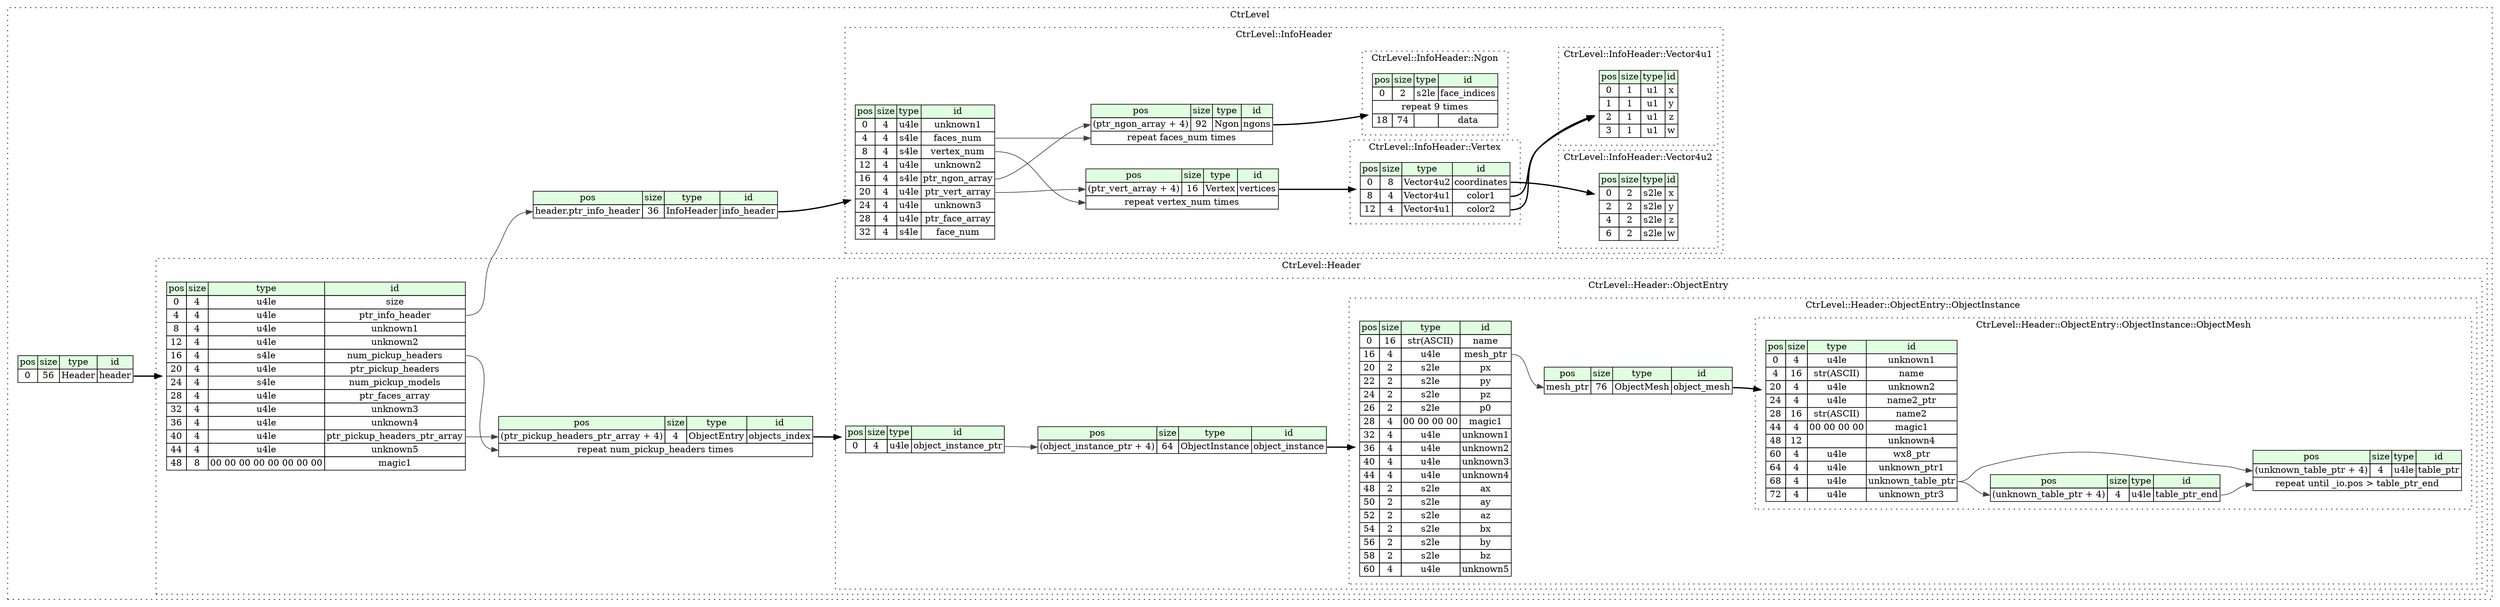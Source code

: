 digraph {
	rankdir=LR;
	node [shape=plaintext];
	subgraph cluster__ctr_level {
		label="CtrLevel";
		graph[style=dotted];

		ctr_level__seq [label=<<TABLE BORDER="0" CELLBORDER="1" CELLSPACING="0">
			<TR><TD BGCOLOR="#E0FFE0">pos</TD><TD BGCOLOR="#E0FFE0">size</TD><TD BGCOLOR="#E0FFE0">type</TD><TD BGCOLOR="#E0FFE0">id</TD></TR>
			<TR><TD PORT="header_pos">0</TD><TD PORT="header_size">56</TD><TD>Header</TD><TD PORT="header_type">header</TD></TR>
		</TABLE>>];
		ctr_level__inst__info_header [label=<<TABLE BORDER="0" CELLBORDER="1" CELLSPACING="0">
			<TR><TD BGCOLOR="#E0FFE0">pos</TD><TD BGCOLOR="#E0FFE0">size</TD><TD BGCOLOR="#E0FFE0">type</TD><TD BGCOLOR="#E0FFE0">id</TD></TR>
			<TR><TD PORT="info_header_pos">header.ptr_info_header</TD><TD PORT="info_header_size">36</TD><TD>InfoHeader</TD><TD PORT="info_header_type">info_header</TD></TR>
		</TABLE>>];
		subgraph cluster__header {
			label="CtrLevel::Header";
			graph[style=dotted];

			header__seq [label=<<TABLE BORDER="0" CELLBORDER="1" CELLSPACING="0">
				<TR><TD BGCOLOR="#E0FFE0">pos</TD><TD BGCOLOR="#E0FFE0">size</TD><TD BGCOLOR="#E0FFE0">type</TD><TD BGCOLOR="#E0FFE0">id</TD></TR>
				<TR><TD PORT="size_pos">0</TD><TD PORT="size_size">4</TD><TD>u4le</TD><TD PORT="size_type">size</TD></TR>
				<TR><TD PORT="ptr_info_header_pos">4</TD><TD PORT="ptr_info_header_size">4</TD><TD>u4le</TD><TD PORT="ptr_info_header_type">ptr_info_header</TD></TR>
				<TR><TD PORT="unknown1_pos">8</TD><TD PORT="unknown1_size">4</TD><TD>u4le</TD><TD PORT="unknown1_type">unknown1</TD></TR>
				<TR><TD PORT="unknown2_pos">12</TD><TD PORT="unknown2_size">4</TD><TD>u4le</TD><TD PORT="unknown2_type">unknown2</TD></TR>
				<TR><TD PORT="num_pickup_headers_pos">16</TD><TD PORT="num_pickup_headers_size">4</TD><TD>s4le</TD><TD PORT="num_pickup_headers_type">num_pickup_headers</TD></TR>
				<TR><TD PORT="ptr_pickup_headers_pos">20</TD><TD PORT="ptr_pickup_headers_size">4</TD><TD>u4le</TD><TD PORT="ptr_pickup_headers_type">ptr_pickup_headers</TD></TR>
				<TR><TD PORT="num_pickup_models_pos">24</TD><TD PORT="num_pickup_models_size">4</TD><TD>s4le</TD><TD PORT="num_pickup_models_type">num_pickup_models</TD></TR>
				<TR><TD PORT="ptr_faces_array_pos">28</TD><TD PORT="ptr_faces_array_size">4</TD><TD>u4le</TD><TD PORT="ptr_faces_array_type">ptr_faces_array</TD></TR>
				<TR><TD PORT="unknown3_pos">32</TD><TD PORT="unknown3_size">4</TD><TD>u4le</TD><TD PORT="unknown3_type">unknown3</TD></TR>
				<TR><TD PORT="unknown4_pos">36</TD><TD PORT="unknown4_size">4</TD><TD>u4le</TD><TD PORT="unknown4_type">unknown4</TD></TR>
				<TR><TD PORT="ptr_pickup_headers_ptr_array_pos">40</TD><TD PORT="ptr_pickup_headers_ptr_array_size">4</TD><TD>u4le</TD><TD PORT="ptr_pickup_headers_ptr_array_type">ptr_pickup_headers_ptr_array</TD></TR>
				<TR><TD PORT="unknown5_pos">44</TD><TD PORT="unknown5_size">4</TD><TD>u4le</TD><TD PORT="unknown5_type">unknown5</TD></TR>
				<TR><TD PORT="magic1_pos">48</TD><TD PORT="magic1_size">8</TD><TD>00 00 00 00 00 00 00 00</TD><TD PORT="magic1_type">magic1</TD></TR>
			</TABLE>>];
			header__inst__objects_index [label=<<TABLE BORDER="0" CELLBORDER="1" CELLSPACING="0">
				<TR><TD BGCOLOR="#E0FFE0">pos</TD><TD BGCOLOR="#E0FFE0">size</TD><TD BGCOLOR="#E0FFE0">type</TD><TD BGCOLOR="#E0FFE0">id</TD></TR>
				<TR><TD PORT="objects_index_pos">(ptr_pickup_headers_ptr_array + 4)</TD><TD PORT="objects_index_size">4</TD><TD>ObjectEntry</TD><TD PORT="objects_index_type">objects_index</TD></TR>
				<TR><TD COLSPAN="4" PORT="objects_index__repeat">repeat num_pickup_headers times</TD></TR>
			</TABLE>>];
			subgraph cluster__object_entry {
				label="CtrLevel::Header::ObjectEntry";
				graph[style=dotted];

				object_entry__seq [label=<<TABLE BORDER="0" CELLBORDER="1" CELLSPACING="0">
					<TR><TD BGCOLOR="#E0FFE0">pos</TD><TD BGCOLOR="#E0FFE0">size</TD><TD BGCOLOR="#E0FFE0">type</TD><TD BGCOLOR="#E0FFE0">id</TD></TR>
					<TR><TD PORT="object_instance_ptr_pos">0</TD><TD PORT="object_instance_ptr_size">4</TD><TD>u4le</TD><TD PORT="object_instance_ptr_type">object_instance_ptr</TD></TR>
				</TABLE>>];
				object_entry__inst__object_instance [label=<<TABLE BORDER="0" CELLBORDER="1" CELLSPACING="0">
					<TR><TD BGCOLOR="#E0FFE0">pos</TD><TD BGCOLOR="#E0FFE0">size</TD><TD BGCOLOR="#E0FFE0">type</TD><TD BGCOLOR="#E0FFE0">id</TD></TR>
					<TR><TD PORT="object_instance_pos">(object_instance_ptr + 4)</TD><TD PORT="object_instance_size">64</TD><TD>ObjectInstance</TD><TD PORT="object_instance_type">object_instance</TD></TR>
				</TABLE>>];
				subgraph cluster__object_instance {
					label="CtrLevel::Header::ObjectEntry::ObjectInstance";
					graph[style=dotted];

					object_instance__seq [label=<<TABLE BORDER="0" CELLBORDER="1" CELLSPACING="0">
						<TR><TD BGCOLOR="#E0FFE0">pos</TD><TD BGCOLOR="#E0FFE0">size</TD><TD BGCOLOR="#E0FFE0">type</TD><TD BGCOLOR="#E0FFE0">id</TD></TR>
						<TR><TD PORT="name_pos">0</TD><TD PORT="name_size">16</TD><TD>str(ASCII)</TD><TD PORT="name_type">name</TD></TR>
						<TR><TD PORT="mesh_ptr_pos">16</TD><TD PORT="mesh_ptr_size">4</TD><TD>u4le</TD><TD PORT="mesh_ptr_type">mesh_ptr</TD></TR>
						<TR><TD PORT="px_pos">20</TD><TD PORT="px_size">2</TD><TD>s2le</TD><TD PORT="px_type">px</TD></TR>
						<TR><TD PORT="py_pos">22</TD><TD PORT="py_size">2</TD><TD>s2le</TD><TD PORT="py_type">py</TD></TR>
						<TR><TD PORT="pz_pos">24</TD><TD PORT="pz_size">2</TD><TD>s2le</TD><TD PORT="pz_type">pz</TD></TR>
						<TR><TD PORT="p0_pos">26</TD><TD PORT="p0_size">2</TD><TD>s2le</TD><TD PORT="p0_type">p0</TD></TR>
						<TR><TD PORT="magic1_pos">28</TD><TD PORT="magic1_size">4</TD><TD>00 00 00 00</TD><TD PORT="magic1_type">magic1</TD></TR>
						<TR><TD PORT="unknown1_pos">32</TD><TD PORT="unknown1_size">4</TD><TD>u4le</TD><TD PORT="unknown1_type">unknown1</TD></TR>
						<TR><TD PORT="unknown2_pos">36</TD><TD PORT="unknown2_size">4</TD><TD>u4le</TD><TD PORT="unknown2_type">unknown2</TD></TR>
						<TR><TD PORT="unknown3_pos">40</TD><TD PORT="unknown3_size">4</TD><TD>u4le</TD><TD PORT="unknown3_type">unknown3</TD></TR>
						<TR><TD PORT="unknown4_pos">44</TD><TD PORT="unknown4_size">4</TD><TD>u4le</TD><TD PORT="unknown4_type">unknown4</TD></TR>
						<TR><TD PORT="ax_pos">48</TD><TD PORT="ax_size">2</TD><TD>s2le</TD><TD PORT="ax_type">ax</TD></TR>
						<TR><TD PORT="ay_pos">50</TD><TD PORT="ay_size">2</TD><TD>s2le</TD><TD PORT="ay_type">ay</TD></TR>
						<TR><TD PORT="az_pos">52</TD><TD PORT="az_size">2</TD><TD>s2le</TD><TD PORT="az_type">az</TD></TR>
						<TR><TD PORT="bx_pos">54</TD><TD PORT="bx_size">2</TD><TD>s2le</TD><TD PORT="bx_type">bx</TD></TR>
						<TR><TD PORT="by_pos">56</TD><TD PORT="by_size">2</TD><TD>s2le</TD><TD PORT="by_type">by</TD></TR>
						<TR><TD PORT="bz_pos">58</TD><TD PORT="bz_size">2</TD><TD>s2le</TD><TD PORT="bz_type">bz</TD></TR>
						<TR><TD PORT="unknown5_pos">60</TD><TD PORT="unknown5_size">4</TD><TD>u4le</TD><TD PORT="unknown5_type">unknown5</TD></TR>
					</TABLE>>];
					object_instance__inst__object_mesh [label=<<TABLE BORDER="0" CELLBORDER="1" CELLSPACING="0">
						<TR><TD BGCOLOR="#E0FFE0">pos</TD><TD BGCOLOR="#E0FFE0">size</TD><TD BGCOLOR="#E0FFE0">type</TD><TD BGCOLOR="#E0FFE0">id</TD></TR>
						<TR><TD PORT="object_mesh_pos">mesh_ptr</TD><TD PORT="object_mesh_size">76</TD><TD>ObjectMesh</TD><TD PORT="object_mesh_type">object_mesh</TD></TR>
					</TABLE>>];
					subgraph cluster__object_mesh {
						label="CtrLevel::Header::ObjectEntry::ObjectInstance::ObjectMesh";
						graph[style=dotted];

						object_mesh__seq [label=<<TABLE BORDER="0" CELLBORDER="1" CELLSPACING="0">
							<TR><TD BGCOLOR="#E0FFE0">pos</TD><TD BGCOLOR="#E0FFE0">size</TD><TD BGCOLOR="#E0FFE0">type</TD><TD BGCOLOR="#E0FFE0">id</TD></TR>
							<TR><TD PORT="unknown1_pos">0</TD><TD PORT="unknown1_size">4</TD><TD>u4le</TD><TD PORT="unknown1_type">unknown1</TD></TR>
							<TR><TD PORT="name_pos">4</TD><TD PORT="name_size">16</TD><TD>str(ASCII)</TD><TD PORT="name_type">name</TD></TR>
							<TR><TD PORT="unknown2_pos">20</TD><TD PORT="unknown2_size">4</TD><TD>u4le</TD><TD PORT="unknown2_type">unknown2</TD></TR>
							<TR><TD PORT="name2_ptr_pos">24</TD><TD PORT="name2_ptr_size">4</TD><TD>u4le</TD><TD PORT="name2_ptr_type">name2_ptr</TD></TR>
							<TR><TD PORT="name2_pos">28</TD><TD PORT="name2_size">16</TD><TD>str(ASCII)</TD><TD PORT="name2_type">name2</TD></TR>
							<TR><TD PORT="magic1_pos">44</TD><TD PORT="magic1_size">4</TD><TD>00 00 00 00</TD><TD PORT="magic1_type">magic1</TD></TR>
							<TR><TD PORT="unknown4_pos">48</TD><TD PORT="unknown4_size">12</TD><TD></TD><TD PORT="unknown4_type">unknown4</TD></TR>
							<TR><TD PORT="wx8_ptr_pos">60</TD><TD PORT="wx8_ptr_size">4</TD><TD>u4le</TD><TD PORT="wx8_ptr_type">wx8_ptr</TD></TR>
							<TR><TD PORT="unknown_ptr1_pos">64</TD><TD PORT="unknown_ptr1_size">4</TD><TD>u4le</TD><TD PORT="unknown_ptr1_type">unknown_ptr1</TD></TR>
							<TR><TD PORT="unknown_table_ptr_pos">68</TD><TD PORT="unknown_table_ptr_size">4</TD><TD>u4le</TD><TD PORT="unknown_table_ptr_type">unknown_table_ptr</TD></TR>
							<TR><TD PORT="unknown_ptr3_pos">72</TD><TD PORT="unknown_ptr3_size">4</TD><TD>u4le</TD><TD PORT="unknown_ptr3_type">unknown_ptr3</TD></TR>
						</TABLE>>];
						object_mesh__inst__table_ptr_end [label=<<TABLE BORDER="0" CELLBORDER="1" CELLSPACING="0">
							<TR><TD BGCOLOR="#E0FFE0">pos</TD><TD BGCOLOR="#E0FFE0">size</TD><TD BGCOLOR="#E0FFE0">type</TD><TD BGCOLOR="#E0FFE0">id</TD></TR>
							<TR><TD PORT="table_ptr_end_pos">(unknown_table_ptr + 4)</TD><TD PORT="table_ptr_end_size">4</TD><TD>u4le</TD><TD PORT="table_ptr_end_type">table_ptr_end</TD></TR>
						</TABLE>>];
						object_mesh__inst__table_ptr [label=<<TABLE BORDER="0" CELLBORDER="1" CELLSPACING="0">
							<TR><TD BGCOLOR="#E0FFE0">pos</TD><TD BGCOLOR="#E0FFE0">size</TD><TD BGCOLOR="#E0FFE0">type</TD><TD BGCOLOR="#E0FFE0">id</TD></TR>
							<TR><TD PORT="table_ptr_pos">(unknown_table_ptr + 4)</TD><TD PORT="table_ptr_size">4</TD><TD>u4le</TD><TD PORT="table_ptr_type">table_ptr</TD></TR>
							<TR><TD COLSPAN="4" PORT="table_ptr__repeat">repeat until _io.pos &gt; table_ptr_end</TD></TR>
						</TABLE>>];
					}
				}
			}
		}
		subgraph cluster__info_header {
			label="CtrLevel::InfoHeader";
			graph[style=dotted];

			info_header__seq [label=<<TABLE BORDER="0" CELLBORDER="1" CELLSPACING="0">
				<TR><TD BGCOLOR="#E0FFE0">pos</TD><TD BGCOLOR="#E0FFE0">size</TD><TD BGCOLOR="#E0FFE0">type</TD><TD BGCOLOR="#E0FFE0">id</TD></TR>
				<TR><TD PORT="unknown1_pos">0</TD><TD PORT="unknown1_size">4</TD><TD>u4le</TD><TD PORT="unknown1_type">unknown1</TD></TR>
				<TR><TD PORT="faces_num_pos">4</TD><TD PORT="faces_num_size">4</TD><TD>s4le</TD><TD PORT="faces_num_type">faces_num</TD></TR>
				<TR><TD PORT="vertex_num_pos">8</TD><TD PORT="vertex_num_size">4</TD><TD>s4le</TD><TD PORT="vertex_num_type">vertex_num</TD></TR>
				<TR><TD PORT="unknown2_pos">12</TD><TD PORT="unknown2_size">4</TD><TD>u4le</TD><TD PORT="unknown2_type">unknown2</TD></TR>
				<TR><TD PORT="ptr_ngon_array_pos">16</TD><TD PORT="ptr_ngon_array_size">4</TD><TD>s4le</TD><TD PORT="ptr_ngon_array_type">ptr_ngon_array</TD></TR>
				<TR><TD PORT="ptr_vert_array_pos">20</TD><TD PORT="ptr_vert_array_size">4</TD><TD>u4le</TD><TD PORT="ptr_vert_array_type">ptr_vert_array</TD></TR>
				<TR><TD PORT="unknown3_pos">24</TD><TD PORT="unknown3_size">4</TD><TD>u4le</TD><TD PORT="unknown3_type">unknown3</TD></TR>
				<TR><TD PORT="ptr_face_array_pos">28</TD><TD PORT="ptr_face_array_size">4</TD><TD>u4le</TD><TD PORT="ptr_face_array_type">ptr_face_array</TD></TR>
				<TR><TD PORT="face_num_pos">32</TD><TD PORT="face_num_size">4</TD><TD>s4le</TD><TD PORT="face_num_type">face_num</TD></TR>
			</TABLE>>];
			info_header__inst__vertices [label=<<TABLE BORDER="0" CELLBORDER="1" CELLSPACING="0">
				<TR><TD BGCOLOR="#E0FFE0">pos</TD><TD BGCOLOR="#E0FFE0">size</TD><TD BGCOLOR="#E0FFE0">type</TD><TD BGCOLOR="#E0FFE0">id</TD></TR>
				<TR><TD PORT="vertices_pos">(ptr_vert_array + 4)</TD><TD PORT="vertices_size">16</TD><TD>Vertex</TD><TD PORT="vertices_type">vertices</TD></TR>
				<TR><TD COLSPAN="4" PORT="vertices__repeat">repeat vertex_num times</TD></TR>
			</TABLE>>];
			info_header__inst__ngons [label=<<TABLE BORDER="0" CELLBORDER="1" CELLSPACING="0">
				<TR><TD BGCOLOR="#E0FFE0">pos</TD><TD BGCOLOR="#E0FFE0">size</TD><TD BGCOLOR="#E0FFE0">type</TD><TD BGCOLOR="#E0FFE0">id</TD></TR>
				<TR><TD PORT="ngons_pos">(ptr_ngon_array + 4)</TD><TD PORT="ngons_size">92</TD><TD>Ngon</TD><TD PORT="ngons_type">ngons</TD></TR>
				<TR><TD COLSPAN="4" PORT="ngons__repeat">repeat faces_num times</TD></TR>
			</TABLE>>];
			subgraph cluster__vertex {
				label="CtrLevel::InfoHeader::Vertex";
				graph[style=dotted];

				vertex__seq [label=<<TABLE BORDER="0" CELLBORDER="1" CELLSPACING="0">
					<TR><TD BGCOLOR="#E0FFE0">pos</TD><TD BGCOLOR="#E0FFE0">size</TD><TD BGCOLOR="#E0FFE0">type</TD><TD BGCOLOR="#E0FFE0">id</TD></TR>
					<TR><TD PORT="coordinates_pos">0</TD><TD PORT="coordinates_size">8</TD><TD>Vector4u2</TD><TD PORT="coordinates_type">coordinates</TD></TR>
					<TR><TD PORT="color1_pos">8</TD><TD PORT="color1_size">4</TD><TD>Vector4u1</TD><TD PORT="color1_type">color1</TD></TR>
					<TR><TD PORT="color2_pos">12</TD><TD PORT="color2_size">4</TD><TD>Vector4u1</TD><TD PORT="color2_type">color2</TD></TR>
				</TABLE>>];
			}
			subgraph cluster__ngon {
				label="CtrLevel::InfoHeader::Ngon";
				graph[style=dotted];

				ngon__seq [label=<<TABLE BORDER="0" CELLBORDER="1" CELLSPACING="0">
					<TR><TD BGCOLOR="#E0FFE0">pos</TD><TD BGCOLOR="#E0FFE0">size</TD><TD BGCOLOR="#E0FFE0">type</TD><TD BGCOLOR="#E0FFE0">id</TD></TR>
					<TR><TD PORT="face_indices_pos">0</TD><TD PORT="face_indices_size">2</TD><TD>s2le</TD><TD PORT="face_indices_type">face_indices</TD></TR>
					<TR><TD COLSPAN="4" PORT="face_indices__repeat">repeat 9 times</TD></TR>
					<TR><TD PORT="data_pos">18</TD><TD PORT="data_size">74</TD><TD></TD><TD PORT="data_type">data</TD></TR>
				</TABLE>>];
			}
			subgraph cluster__vector4u2 {
				label="CtrLevel::InfoHeader::Vector4u2";
				graph[style=dotted];

				vector4u2__seq [label=<<TABLE BORDER="0" CELLBORDER="1" CELLSPACING="0">
					<TR><TD BGCOLOR="#E0FFE0">pos</TD><TD BGCOLOR="#E0FFE0">size</TD><TD BGCOLOR="#E0FFE0">type</TD><TD BGCOLOR="#E0FFE0">id</TD></TR>
					<TR><TD PORT="x_pos">0</TD><TD PORT="x_size">2</TD><TD>s2le</TD><TD PORT="x_type">x</TD></TR>
					<TR><TD PORT="y_pos">2</TD><TD PORT="y_size">2</TD><TD>s2le</TD><TD PORT="y_type">y</TD></TR>
					<TR><TD PORT="z_pos">4</TD><TD PORT="z_size">2</TD><TD>s2le</TD><TD PORT="z_type">z</TD></TR>
					<TR><TD PORT="w_pos">6</TD><TD PORT="w_size">2</TD><TD>s2le</TD><TD PORT="w_type">w</TD></TR>
				</TABLE>>];
			}
			subgraph cluster__vector4u1 {
				label="CtrLevel::InfoHeader::Vector4u1";
				graph[style=dotted];

				vector4u1__seq [label=<<TABLE BORDER="0" CELLBORDER="1" CELLSPACING="0">
					<TR><TD BGCOLOR="#E0FFE0">pos</TD><TD BGCOLOR="#E0FFE0">size</TD><TD BGCOLOR="#E0FFE0">type</TD><TD BGCOLOR="#E0FFE0">id</TD></TR>
					<TR><TD PORT="x_pos">0</TD><TD PORT="x_size">1</TD><TD>u1</TD><TD PORT="x_type">x</TD></TR>
					<TR><TD PORT="y_pos">1</TD><TD PORT="y_size">1</TD><TD>u1</TD><TD PORT="y_type">y</TD></TR>
					<TR><TD PORT="z_pos">2</TD><TD PORT="z_size">1</TD><TD>u1</TD><TD PORT="z_type">z</TD></TR>
					<TR><TD PORT="w_pos">3</TD><TD PORT="w_size">1</TD><TD>u1</TD><TD PORT="w_type">w</TD></TR>
				</TABLE>>];
			}
		}
	}
	ctr_level__seq:header_type -> header__seq [style=bold];
	header__seq:ptr_info_header_type -> ctr_level__inst__info_header:info_header_pos [color="#404040"];
	ctr_level__inst__info_header:info_header_type -> info_header__seq [style=bold];
	header__seq:ptr_pickup_headers_ptr_array_type -> header__inst__objects_index:objects_index_pos [color="#404040"];
	header__inst__objects_index:objects_index_type -> object_entry__seq [style=bold];
	header__seq:num_pickup_headers_type -> header__inst__objects_index:objects_index__repeat [color="#404040"];
	object_entry__seq:object_instance_ptr_type -> object_entry__inst__object_instance:object_instance_pos [color="#404040"];
	object_entry__inst__object_instance:object_instance_type -> object_instance__seq [style=bold];
	object_instance__seq:mesh_ptr_type -> object_instance__inst__object_mesh:object_mesh_pos [color="#404040"];
	object_instance__inst__object_mesh:object_mesh_type -> object_mesh__seq [style=bold];
	object_mesh__seq:unknown_table_ptr_type -> object_mesh__inst__table_ptr_end:table_ptr_end_pos [color="#404040"];
	object_mesh__seq:unknown_table_ptr_type -> object_mesh__inst__table_ptr:table_ptr_pos [color="#404040"];
	object_mesh__inst__table_ptr_end:table_ptr_end_type -> object_mesh__inst__table_ptr:table_ptr__repeat [color="#404040"];
	info_header__seq:ptr_vert_array_type -> info_header__inst__vertices:vertices_pos [color="#404040"];
	info_header__inst__vertices:vertices_type -> vertex__seq [style=bold];
	info_header__seq:vertex_num_type -> info_header__inst__vertices:vertices__repeat [color="#404040"];
	info_header__seq:ptr_ngon_array_type -> info_header__inst__ngons:ngons_pos [color="#404040"];
	info_header__inst__ngons:ngons_type -> ngon__seq [style=bold];
	info_header__seq:faces_num_type -> info_header__inst__ngons:ngons__repeat [color="#404040"];
	vertex__seq:coordinates_type -> vector4u2__seq [style=bold];
	vertex__seq:color1_type -> vector4u1__seq [style=bold];
	vertex__seq:color2_type -> vector4u1__seq [style=bold];
}
